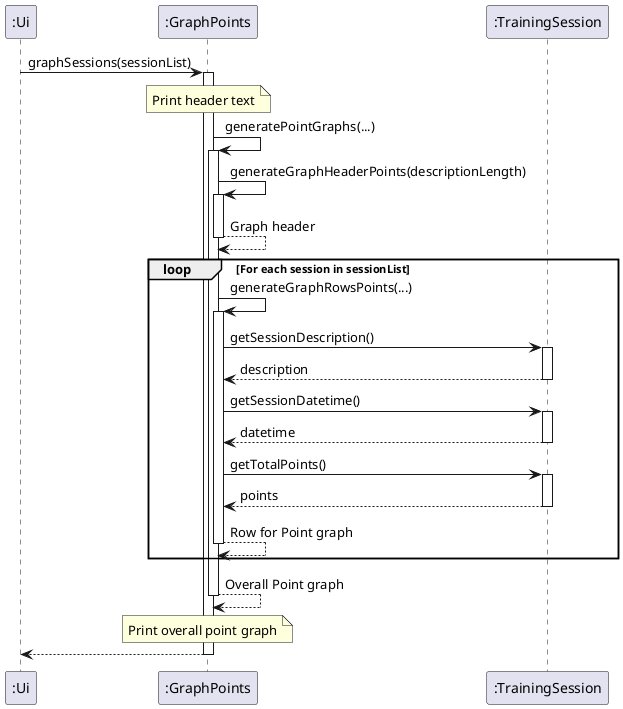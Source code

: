 @startuml
participant ":Ui" as User
participant ":GraphPoints"
participant ":TrainingSession"

User -> ":GraphPoints" : graphSessions(sessionList)
activate ":GraphPoints"

note over ":GraphPoints"
    Print header text
end note

":GraphPoints" -> ":GraphPoints" : generatePointGraphs(...)
activate ":GraphPoints"
":GraphPoints" -> ":GraphPoints" : generateGraphHeaderPoints(descriptionLength)
activate ":GraphPoints"
":GraphPoints" --> ":GraphPoints" : Graph header
deactivate ":GraphPoints"

loop For each session in sessionList
    ":GraphPoints" -> ":GraphPoints" : generateGraphRowsPoints(...)
    activate ":GraphPoints"

    ":GraphPoints" -> ":TrainingSession" : getSessionDescription()
    activate ":TrainingSession"
    ":TrainingSession" --> ":GraphPoints" : description
    deactivate ":TrainingSession"

    ":GraphPoints" -> ":TrainingSession" : getSessionDatetime()
    activate ":TrainingSession"
    ":TrainingSession" --> ":GraphPoints" : datetime
    deactivate ":TrainingSession"

    ":GraphPoints" -> ":TrainingSession" : getTotalPoints()
    activate ":TrainingSession"
    ":TrainingSession" --> ":GraphPoints" : points
    deactivate ":TrainingSession"
    ":GraphPoints" --> ":GraphPoints" : Row for Point graph
    deactivate ":GraphPoints"
end loop

":GraphPoints" --> ":GraphPoints" : Overall Point graph
note over ":GraphPoints"
    Print overall point graph
end note
deactivate ":GraphPoints"

User <-- ":GraphPoints" :
deactivate ":GraphPoints"
@enduml
